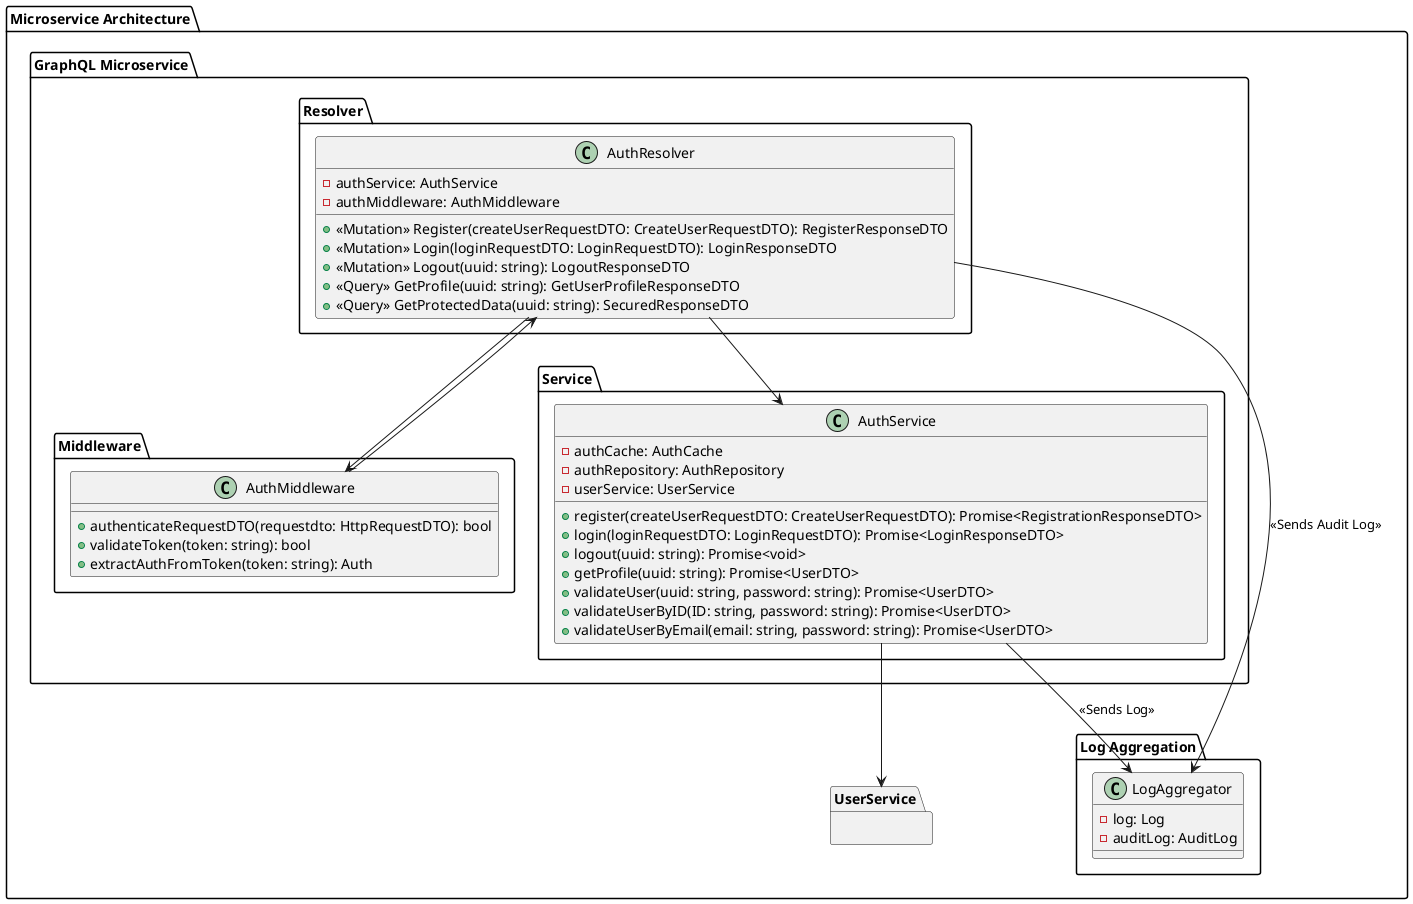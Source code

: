 @startuml

allowmixing

package "Microservice Architecture" {
    package "GraphQL Microservice" {
        package "Resolver" {
            class AuthResolver {
                - authService: AuthService
                - authMiddleware: AuthMiddleware
                + <<Mutation>> Register(createUserRequestDTO: CreateUserRequestDTO): RegisterResponseDTO
                + <<Mutation>> Login(loginRequestDTO: LoginRequestDTO): LoginResponseDTO
                + <<Mutation>> Logout(uuid: string): LogoutResponseDTO
                + <<Query>> GetProfile(uuid: string): GetUserProfileResponseDTO
                + <<Query>> GetProtectedData(uuid: string): SecuredResponseDTO
            }

            ' class "CreateUserRequestDTO" {
            '     + ID: String!
            '     + UUID: String!
            '     + metadata: UserMetadataDTO!
            '     + content: UserContentDTO
            ' }

            ' class "UserDTO" {
            '     + ID: String!
            '     + UUID: String!
            '     + metadata: UserMetadataDTO!
            '     + content: UserContentDTO
            ' }

            ' class "UserMetadataDTO" {
            '     + name: String!
            '     + dates: CommonDateDTO!
            ' }

            ' class "UserContentDTO" {
            '     + email: String!
            '     + phone: String!
            '     + lastName: String!
            '     + firstName: String!
            '     + projectRoles: [PROJECT_ROLE_TYPES]!
            '     + scrumRoles: [SCRUM_ROLE_TYPES]!
            '     + password: String!
            ' }

            ' class "CommonDateDTO" {
            '     + createdAt: Date!
            '     + createdBy: String!
            '     + updatedAt: Date!
            '     + updatedBy: String!
            '     + startedAt: Date
            '     + startedBy: String
            '     + startDate: Date
            '     + endDate: Date
            '     + completedAt: Date
            '     + completedBy: String
            ' }

            ' class "RegistrationResponseDTO" {
            '     + ID: String!
            '     + UUID: String!
            '     + email: String!
            ' }

            ' class "LoginRequestDTO" {
            '     + ID: String!
            '     + email: String!
            '     + password: String!
            ' }

            ' class "LoginResponseDTO" {
            '     + ID: String!
            '     + UUID: String!
            '     + email: String!
            '     + token: String!
            ' }

            ' class "LogoutResponseDTO" {
            '     + ID: String!
            '     + UUID: String!
            '     + email: String!
            ' }

            ' class "SecuredResponseDTO" {
            '     + ID: String!
            '     + UUID: String!
            '     + email: String!
            '     + token: String!
            '     + securedData: String!
            ' }

            ' class "GetUserProfileResponseDTO" {
            '     + ID: String!
            '     + UUID: String!
            '     + email: String!
            '     + token: String!
            '     + securedData: String!
            ' }

            ' class "GetProtectedDataResponseDTO" {
            '     + ID: String!
            '     + UUID: String!
            '     + email: String!
            '     + token: String!
            '     + securedData: String!
            ' }
        }

        package "Middleware" {
            class AuthMiddleware {
                + authenticateRequestDTO(requestdto: HttpRequestDTO): bool
                + validateToken(token: string): bool
                + extractAuthFromToken(token: string): Auth
            }
        }

        package "Service" {
            class AuthService {
                - authCache: AuthCache
                - authRepository: AuthRepository
                - userService: UserService
                + register(createUserRequestDTO: CreateUserRequestDTO): Promise<RegistrationResponseDTO>
                + login(loginRequestDTO: LoginRequestDTO): Promise<LoginResponseDTO>
                + logout(uuid: string): Promise<void>
                + getProfile(uuid: string): Promise<UserDTO>
                + validateUser(uuid: string, password: string): Promise<UserDTO>
                + validateUserByID(ID: string, password: string): Promise<UserDTO>
                + validateUserByEmail(email: string, password: string): Promise<UserDTO>
            }
        }

        AuthResolver --> AuthService
        AuthResolver --> AuthMiddleware
        AuthMiddleware --> AuthResolver
    }

    AuthService -down-> UserService

    package "User Microservice" as UserService {
        ' // Other Microservice 1 components
    }

    ' queue MessageQueue <<Queue>>
    ' MessageQueue .up.> AuthService : <<Consumer>>

    package "Log Aggregation" {
        class LogAggregator {
            - log: Log
            - auditLog: AuditLog
        }

        ' class "AuditLog" {
        '     + message: String
        '     + timestamp: DateTime
        ' }

        ' class "Log" {
        '     + message: String
        '     + timestamp: DateTime
        ' }
    }

    AuthResolver --> LogAggregator : <<Sends Audit Log>>
    AuthService --> LogAggregator : <<Sends Log>>
}

@enduml
